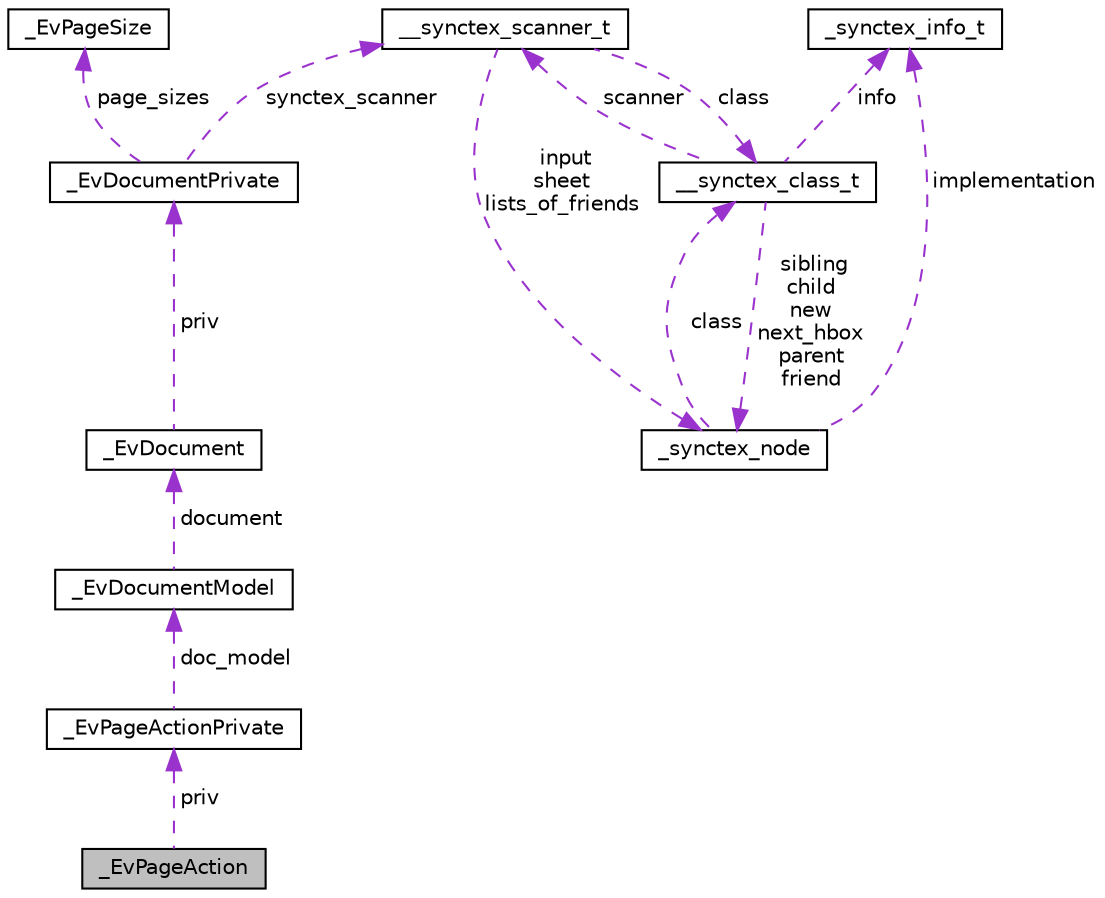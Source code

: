 digraph "_EvPageAction"
{
  edge [fontname="Helvetica",fontsize="10",labelfontname="Helvetica",labelfontsize="10"];
  node [fontname="Helvetica",fontsize="10",shape=record];
  Node1 [label="_EvPageAction",height=0.2,width=0.4,color="black", fillcolor="grey75", style="filled" fontcolor="black"];
  Node2 -> Node1 [dir="back",color="darkorchid3",fontsize="10",style="dashed",label=" priv" ,fontname="Helvetica"];
  Node2 [label="_EvPageActionPrivate",height=0.2,width=0.4,color="black", fillcolor="white", style="filled",URL="$d3/d58/struct__EvPageActionPrivate.html"];
  Node3 -> Node2 [dir="back",color="darkorchid3",fontsize="10",style="dashed",label=" doc_model" ,fontname="Helvetica"];
  Node3 [label="_EvDocumentModel",height=0.2,width=0.4,color="black", fillcolor="white", style="filled",URL="$dc/d24/struct__EvDocumentModel.html"];
  Node4 -> Node3 [dir="back",color="darkorchid3",fontsize="10",style="dashed",label=" document" ,fontname="Helvetica"];
  Node4 [label="_EvDocument",height=0.2,width=0.4,color="black", fillcolor="white", style="filled",URL="$db/d02/struct__EvDocument.html"];
  Node5 -> Node4 [dir="back",color="darkorchid3",fontsize="10",style="dashed",label=" priv" ,fontname="Helvetica"];
  Node5 [label="_EvDocumentPrivate",height=0.2,width=0.4,color="black", fillcolor="white", style="filled",URL="$d6/da7/struct__EvDocumentPrivate.html"];
  Node6 -> Node5 [dir="back",color="darkorchid3",fontsize="10",style="dashed",label=" page_sizes" ,fontname="Helvetica"];
  Node6 [label="_EvPageSize",height=0.2,width=0.4,color="black", fillcolor="white", style="filled",URL="$d8/dec/struct__EvPageSize.html"];
  Node7 -> Node5 [dir="back",color="darkorchid3",fontsize="10",style="dashed",label=" synctex_scanner" ,fontname="Helvetica"];
  Node7 [label="__synctex_scanner_t",height=0.2,width=0.4,color="black", fillcolor="white", style="filled",URL="$d6/ddd/struct____synctex__scanner__t.html"];
  Node8 -> Node7 [dir="back",color="darkorchid3",fontsize="10",style="dashed",label=" input\nsheet\nlists_of_friends" ,fontname="Helvetica"];
  Node8 [label="_synctex_node",height=0.2,width=0.4,color="black", fillcolor="white", style="filled",URL="$dd/d4f/struct__synctex__node.html"];
  Node9 -> Node8 [dir="back",color="darkorchid3",fontsize="10",style="dashed",label=" implementation" ,fontname="Helvetica"];
  Node9 [label="_synctex_info_t",height=0.2,width=0.4,color="black", fillcolor="white", style="filled",URL="$d2/da8/union__synctex__info__t.html"];
  Node10 -> Node8 [dir="back",color="darkorchid3",fontsize="10",style="dashed",label=" class" ,fontname="Helvetica"];
  Node10 [label="__synctex_class_t",height=0.2,width=0.4,color="black", fillcolor="white", style="filled",URL="$d2/dd6/struct____synctex__class__t.html"];
  Node8 -> Node10 [dir="back",color="darkorchid3",fontsize="10",style="dashed",label=" sibling\nchild\nnew\nnext_hbox\nparent\nfriend" ,fontname="Helvetica"];
  Node9 -> Node10 [dir="back",color="darkorchid3",fontsize="10",style="dashed",label=" info" ,fontname="Helvetica"];
  Node7 -> Node10 [dir="back",color="darkorchid3",fontsize="10",style="dashed",label=" scanner" ,fontname="Helvetica"];
  Node10 -> Node7 [dir="back",color="darkorchid3",fontsize="10",style="dashed",label=" class" ,fontname="Helvetica"];
}
